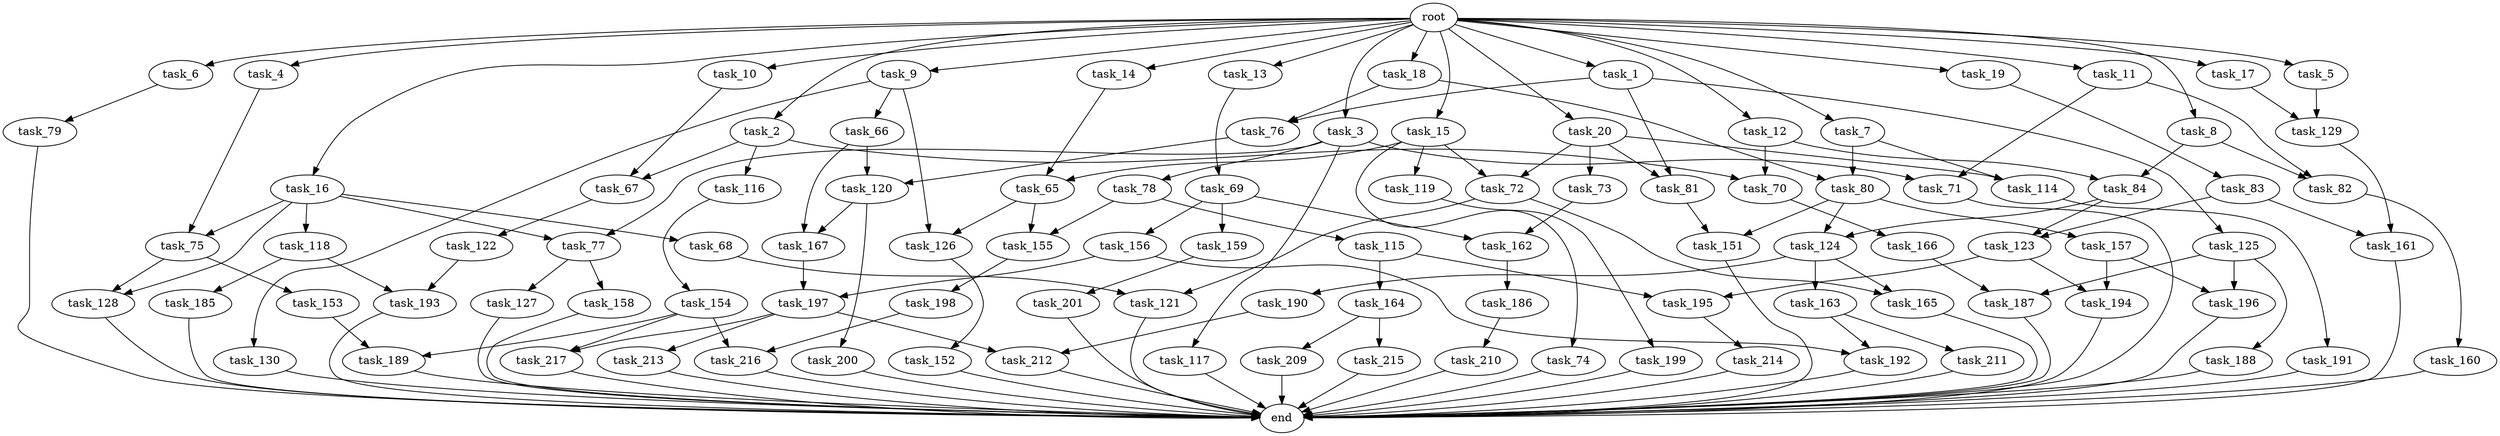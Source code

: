 digraph G {
  task_11 [size="2.048000"];
  task_195 [size="910533066.752000"];
  task_17 [size="2.048000"];
  task_166 [size="841813590.016000"];
  task_190 [size="154618822.656000"];
  task_217 [size="2010044694.528000"];
  task_126 [size="704374636.544000"];
  task_69 [size="841813590.016000"];
  task_209 [size="618475290.624000"];
  task_189 [size="1236950581.248000"];
  task_199 [size="841813590.016000"];
  task_73 [size="1391569403.904000"];
  task_200 [size="1717986918.400000"];
  task_197 [size="2491081031.680000"];
  task_7 [size="2.048000"];
  task_155 [size="2147483648.000000"];
  task_67 [size="910533066.752000"];
  task_79 [size="68719476.736000"];
  task_214 [size="154618822.656000"];
  task_157 [size="618475290.624000"];
  task_185 [size="154618822.656000"];
  task_115 [size="1717986918.400000"];
  task_130 [size="274877906.944000"];
  end [size="0.000000"];
  task_128 [size="687194767.360000"];
  task_192 [size="2817498546.176000"];
  task_188 [size="154618822.656000"];
  task_119 [size="154618822.656000"];
  task_81 [size="1821066133.504000"];
  task_196 [size="309237645.312000"];
  task_118 [size="618475290.624000"];
  task_121 [size="1529008357.376000"];
  task_83 [size="274877906.944000"];
  task_198 [size="1099511627.776000"];
  task_3 [size="2.048000"];
  task_80 [size="2010044694.528000"];
  task_20 [size="2.048000"];
  task_14 [size="2.048000"];
  task_187 [size="996432412.672000"];
  task_125 [size="429496729.600000"];
  task_153 [size="68719476.736000"];
  task_215 [size="618475290.624000"];
  task_117 [size="1717986918.400000"];
  task_158 [size="1717986918.400000"];
  task_120 [size="1460288880.640000"];
  task_12 [size="2.048000"];
  task_9 [size="2.048000"];
  task_164 [size="68719476.736000"];
  task_75 [size="1717986918.400000"];
  root [size="0.000000"];
  task_167 [size="2336462209.024000"];
  task_212 [size="2010044694.528000"];
  task_161 [size="1374389534.720000"];
  task_165 [size="584115552.256000"];
  task_4 [size="2.048000"];
  task_70 [size="1683627180.032000"];
  task_65 [size="429496729.600000"];
  task_78 [size="1717986918.400000"];
  task_19 [size="2.048000"];
  task_13 [size="2.048000"];
  task_194 [size="996432412.672000"];
  task_66 [size="274877906.944000"];
  task_210 [size="841813590.016000"];
  task_5 [size="2.048000"];
  task_154 [size="1099511627.776000"];
  task_124 [size="773094113.280000"];
  task_6 [size="2.048000"];
  task_122 [size="154618822.656000"];
  task_116 [size="841813590.016000"];
  task_16 [size="2.048000"];
  task_201 [size="1717986918.400000"];
  task_152 [size="618475290.624000"];
  task_127 [size="1717986918.400000"];
  task_213 [size="1391569403.904000"];
  task_15 [size="2.048000"];
  task_129 [size="2491081031.680000"];
  task_10 [size="2.048000"];
  task_193 [size="1254130450.432000"];
  task_186 [size="274877906.944000"];
  task_74 [size="154618822.656000"];
  task_84 [size="1271310319.616000"];
  task_1 [size="2.048000"];
  task_162 [size="584115552.256000"];
  task_159 [size="429496729.600000"];
  task_151 [size="773094113.280000"];
  task_156 [size="429496729.600000"];
  task_68 [size="618475290.624000"];
  task_2 [size="2.048000"];
  task_72 [size="1546188226.560000"];
  task_71 [size="2147483648.000000"];
  task_114 [size="2010044694.528000"];
  task_216 [size="893353197.568000"];
  task_8 [size="2.048000"];
  task_191 [size="1391569403.904000"];
  task_163 [size="154618822.656000"];
  task_123 [size="1254130450.432000"];
  task_18 [size="2.048000"];
  task_82 [size="858993459.200000"];
  task_211 [size="1717986918.400000"];
  task_160 [size="68719476.736000"];
  task_77 [size="2336462209.024000"];
  task_76 [size="1821066133.504000"];

  task_11 -> task_82 [size="209715200.000000"];
  task_11 -> task_71 [size="209715200.000000"];
  task_195 -> task_214 [size="75497472.000000"];
  task_17 -> task_129 [size="679477248.000000"];
  task_166 -> task_187 [size="411041792.000000"];
  task_190 -> task_212 [size="301989888.000000"];
  task_217 -> end [size="1.000000"];
  task_126 -> task_152 [size="301989888.000000"];
  task_69 -> task_156 [size="209715200.000000"];
  task_69 -> task_159 [size="209715200.000000"];
  task_69 -> task_162 [size="209715200.000000"];
  task_209 -> end [size="1.000000"];
  task_189 -> end [size="1.000000"];
  task_199 -> end [size="1.000000"];
  task_73 -> task_162 [size="75497472.000000"];
  task_200 -> end [size="1.000000"];
  task_197 -> task_212 [size="679477248.000000"];
  task_197 -> task_217 [size="679477248.000000"];
  task_197 -> task_213 [size="679477248.000000"];
  task_7 -> task_114 [size="301989888.000000"];
  task_7 -> task_80 [size="301989888.000000"];
  task_155 -> task_198 [size="536870912.000000"];
  task_67 -> task_122 [size="75497472.000000"];
  task_79 -> end [size="1.000000"];
  task_214 -> end [size="1.000000"];
  task_157 -> task_194 [size="75497472.000000"];
  task_157 -> task_196 [size="75497472.000000"];
  task_185 -> end [size="1.000000"];
  task_115 -> task_164 [size="33554432.000000"];
  task_115 -> task_195 [size="33554432.000000"];
  task_130 -> end [size="1.000000"];
  task_128 -> end [size="1.000000"];
  task_192 -> end [size="1.000000"];
  task_188 -> end [size="1.000000"];
  task_119 -> task_199 [size="411041792.000000"];
  task_81 -> task_151 [size="75497472.000000"];
  task_196 -> end [size="1.000000"];
  task_118 -> task_185 [size="75497472.000000"];
  task_118 -> task_193 [size="75497472.000000"];
  task_121 -> end [size="1.000000"];
  task_83 -> task_161 [size="536870912.000000"];
  task_83 -> task_123 [size="536870912.000000"];
  task_198 -> task_216 [size="134217728.000000"];
  task_3 -> task_78 [size="838860800.000000"];
  task_3 -> task_77 [size="838860800.000000"];
  task_3 -> task_117 [size="838860800.000000"];
  task_3 -> task_71 [size="838860800.000000"];
  task_80 -> task_124 [size="301989888.000000"];
  task_80 -> task_151 [size="301989888.000000"];
  task_80 -> task_157 [size="301989888.000000"];
  task_20 -> task_72 [size="679477248.000000"];
  task_20 -> task_73 [size="679477248.000000"];
  task_20 -> task_81 [size="679477248.000000"];
  task_20 -> task_114 [size="679477248.000000"];
  task_14 -> task_65 [size="134217728.000000"];
  task_187 -> end [size="1.000000"];
  task_125 -> task_188 [size="75497472.000000"];
  task_125 -> task_187 [size="75497472.000000"];
  task_125 -> task_196 [size="75497472.000000"];
  task_153 -> task_189 [size="301989888.000000"];
  task_215 -> end [size="1.000000"];
  task_117 -> end [size="1.000000"];
  task_158 -> end [size="1.000000"];
  task_120 -> task_200 [size="838860800.000000"];
  task_120 -> task_167 [size="838860800.000000"];
  task_12 -> task_84 [size="411041792.000000"];
  task_12 -> task_70 [size="411041792.000000"];
  task_9 -> task_130 [size="134217728.000000"];
  task_9 -> task_66 [size="134217728.000000"];
  task_9 -> task_126 [size="134217728.000000"];
  task_164 -> task_209 [size="301989888.000000"];
  task_164 -> task_215 [size="301989888.000000"];
  task_75 -> task_128 [size="33554432.000000"];
  task_75 -> task_153 [size="33554432.000000"];
  root -> task_15 [size="1.000000"];
  root -> task_16 [size="1.000000"];
  root -> task_5 [size="1.000000"];
  root -> task_11 [size="1.000000"];
  root -> task_3 [size="1.000000"];
  root -> task_20 [size="1.000000"];
  root -> task_12 [size="1.000000"];
  root -> task_8 [size="1.000000"];
  root -> task_6 [size="1.000000"];
  root -> task_17 [size="1.000000"];
  root -> task_7 [size="1.000000"];
  root -> task_10 [size="1.000000"];
  root -> task_1 [size="1.000000"];
  root -> task_4 [size="1.000000"];
  root -> task_2 [size="1.000000"];
  root -> task_19 [size="1.000000"];
  root -> task_13 [size="1.000000"];
  root -> task_14 [size="1.000000"];
  root -> task_9 [size="1.000000"];
  root -> task_18 [size="1.000000"];
  task_167 -> task_197 [size="679477248.000000"];
  task_212 -> end [size="1.000000"];
  task_161 -> end [size="1.000000"];
  task_165 -> end [size="1.000000"];
  task_4 -> task_75 [size="536870912.000000"];
  task_70 -> task_166 [size="411041792.000000"];
  task_65 -> task_155 [size="209715200.000000"];
  task_65 -> task_126 [size="209715200.000000"];
  task_78 -> task_155 [size="838860800.000000"];
  task_78 -> task_115 [size="838860800.000000"];
  task_19 -> task_83 [size="134217728.000000"];
  task_13 -> task_69 [size="411041792.000000"];
  task_194 -> end [size="1.000000"];
  task_66 -> task_120 [size="301989888.000000"];
  task_66 -> task_167 [size="301989888.000000"];
  task_210 -> end [size="1.000000"];
  task_5 -> task_129 [size="536870912.000000"];
  task_154 -> task_189 [size="301989888.000000"];
  task_154 -> task_216 [size="301989888.000000"];
  task_154 -> task_217 [size="301989888.000000"];
  task_124 -> task_190 [size="75497472.000000"];
  task_124 -> task_165 [size="75497472.000000"];
  task_124 -> task_163 [size="75497472.000000"];
  task_6 -> task_79 [size="33554432.000000"];
  task_122 -> task_193 [size="536870912.000000"];
  task_116 -> task_154 [size="536870912.000000"];
  task_16 -> task_68 [size="301989888.000000"];
  task_16 -> task_77 [size="301989888.000000"];
  task_16 -> task_128 [size="301989888.000000"];
  task_16 -> task_75 [size="301989888.000000"];
  task_16 -> task_118 [size="301989888.000000"];
  task_201 -> end [size="1.000000"];
  task_152 -> end [size="1.000000"];
  task_127 -> end [size="1.000000"];
  task_213 -> end [size="1.000000"];
  task_15 -> task_65 [size="75497472.000000"];
  task_15 -> task_72 [size="75497472.000000"];
  task_15 -> task_74 [size="75497472.000000"];
  task_15 -> task_119 [size="75497472.000000"];
  task_129 -> task_161 [size="134217728.000000"];
  task_10 -> task_67 [size="33554432.000000"];
  task_193 -> end [size="1.000000"];
  task_186 -> task_210 [size="411041792.000000"];
  task_74 -> end [size="1.000000"];
  task_84 -> task_124 [size="75497472.000000"];
  task_84 -> task_123 [size="75497472.000000"];
  task_1 -> task_125 [size="209715200.000000"];
  task_1 -> task_76 [size="209715200.000000"];
  task_1 -> task_81 [size="209715200.000000"];
  task_162 -> task_186 [size="134217728.000000"];
  task_159 -> task_201 [size="838860800.000000"];
  task_151 -> end [size="1.000000"];
  task_156 -> task_197 [size="536870912.000000"];
  task_156 -> task_192 [size="536870912.000000"];
  task_68 -> task_121 [size="536870912.000000"];
  task_2 -> task_67 [size="411041792.000000"];
  task_2 -> task_116 [size="411041792.000000"];
  task_2 -> task_70 [size="411041792.000000"];
  task_72 -> task_121 [size="209715200.000000"];
  task_72 -> task_165 [size="209715200.000000"];
  task_71 -> end [size="1.000000"];
  task_114 -> task_191 [size="679477248.000000"];
  task_216 -> end [size="1.000000"];
  task_8 -> task_82 [size="209715200.000000"];
  task_8 -> task_84 [size="209715200.000000"];
  task_191 -> end [size="1.000000"];
  task_163 -> task_192 [size="838860800.000000"];
  task_163 -> task_211 [size="838860800.000000"];
  task_123 -> task_195 [size="411041792.000000"];
  task_123 -> task_194 [size="411041792.000000"];
  task_18 -> task_76 [size="679477248.000000"];
  task_18 -> task_80 [size="679477248.000000"];
  task_82 -> task_160 [size="33554432.000000"];
  task_211 -> end [size="1.000000"];
  task_160 -> end [size="1.000000"];
  task_77 -> task_127 [size="838860800.000000"];
  task_77 -> task_158 [size="838860800.000000"];
  task_76 -> task_120 [size="411041792.000000"];
}
